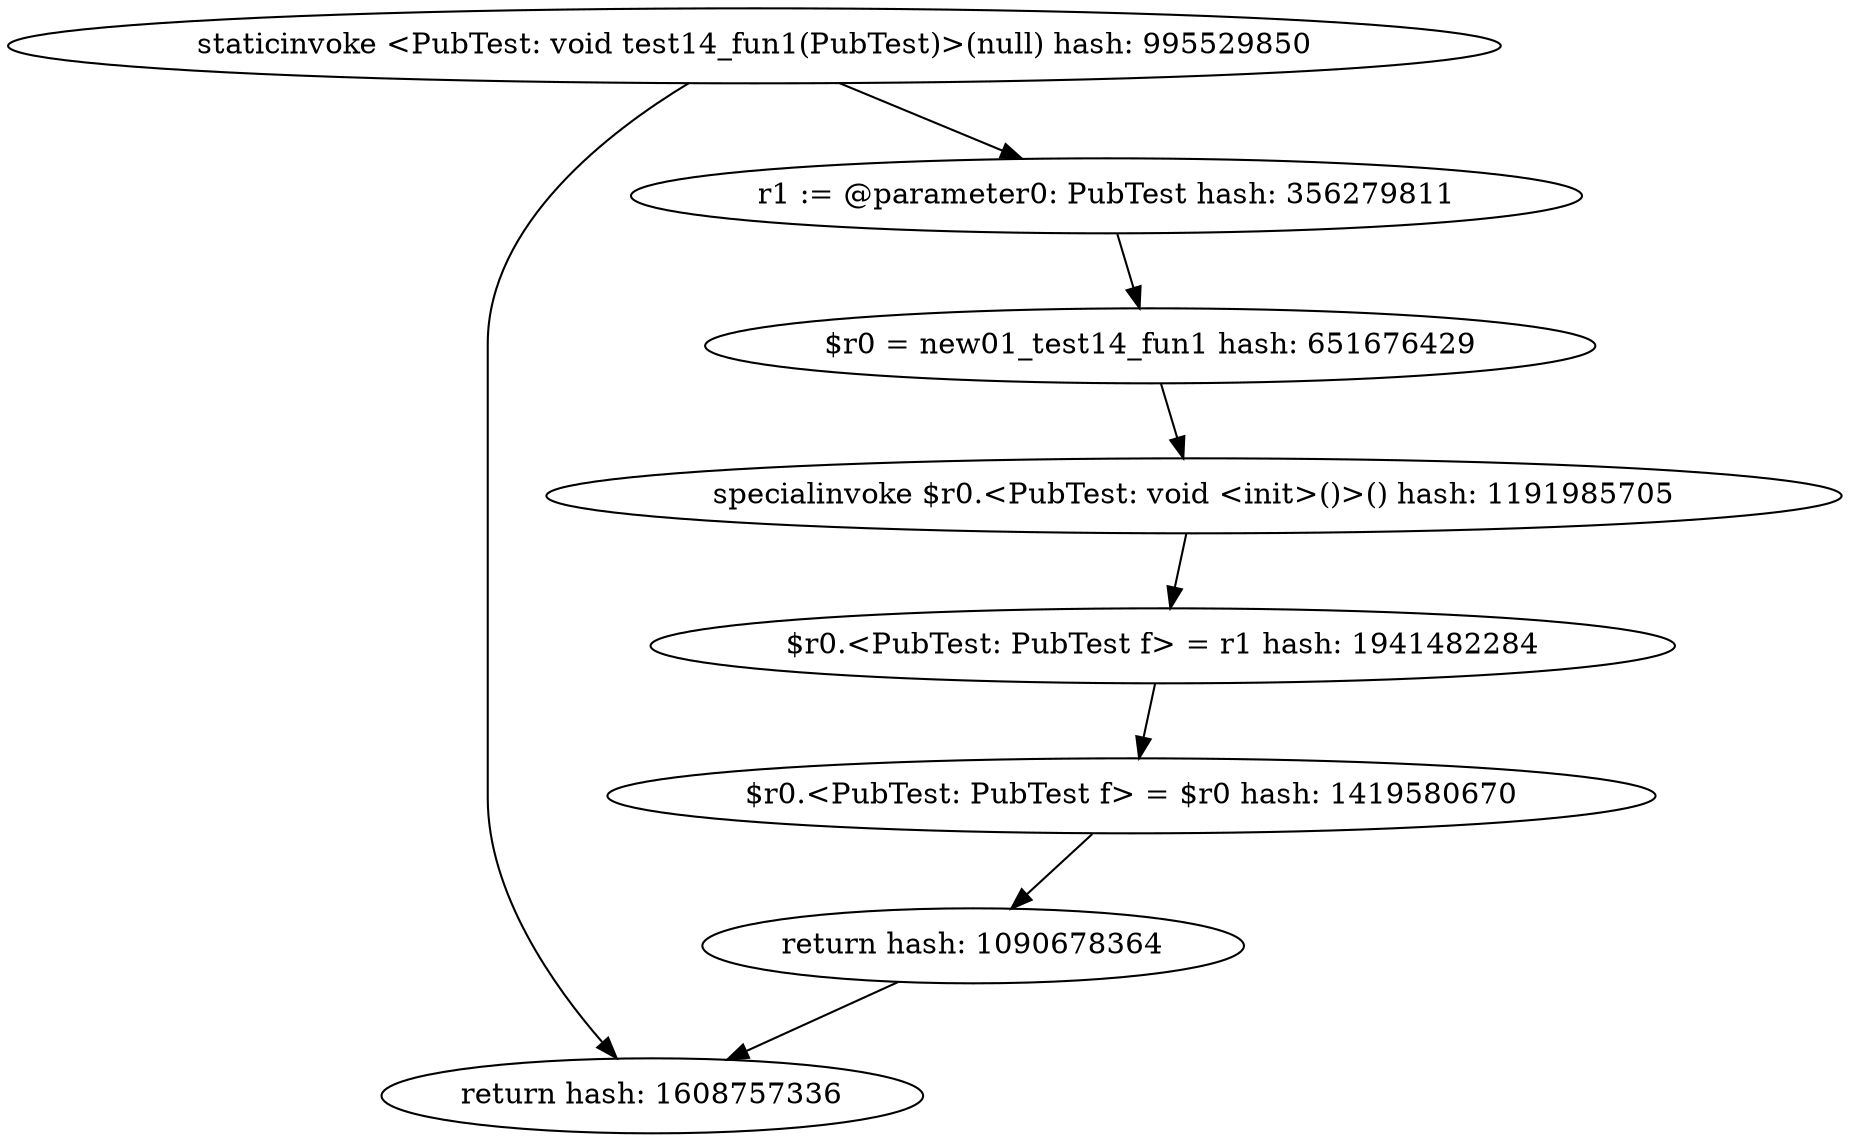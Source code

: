 digraph "./target1-pub/PubTest.test14.intra.debug" {
    "staticinvoke <PubTest: void test14_fun1(PubTest)>(null) hash: 995529850";
    "return hash: 1608757336";
    "r1 := @parameter0: PubTest hash: 356279811";
    "$r0 = new01_test14_fun1 hash: 651676429";
    "specialinvoke $r0.<PubTest: void <init>()>() hash: 1191985705";
    "$r0.<PubTest: PubTest f> = r1 hash: 1941482284";
    "$r0.<PubTest: PubTest f> = $r0 hash: 1419580670";
    "return hash: 1090678364";
    "staticinvoke <PubTest: void test14_fun1(PubTest)>(null) hash: 995529850"->"r1 := @parameter0: PubTest hash: 356279811";
    "staticinvoke <PubTest: void test14_fun1(PubTest)>(null) hash: 995529850"->"return hash: 1608757336";
    "r1 := @parameter0: PubTest hash: 356279811"->"$r0 = new01_test14_fun1 hash: 651676429";
    "$r0 = new01_test14_fun1 hash: 651676429"->"specialinvoke $r0.<PubTest: void <init>()>() hash: 1191985705";
    "specialinvoke $r0.<PubTest: void <init>()>() hash: 1191985705"->"$r0.<PubTest: PubTest f> = r1 hash: 1941482284";
    "$r0.<PubTest: PubTest f> = r1 hash: 1941482284"->"$r0.<PubTest: PubTest f> = $r0 hash: 1419580670";
    "$r0.<PubTest: PubTest f> = $r0 hash: 1419580670"->"return hash: 1090678364";
    "return hash: 1090678364"->"return hash: 1608757336";
}
